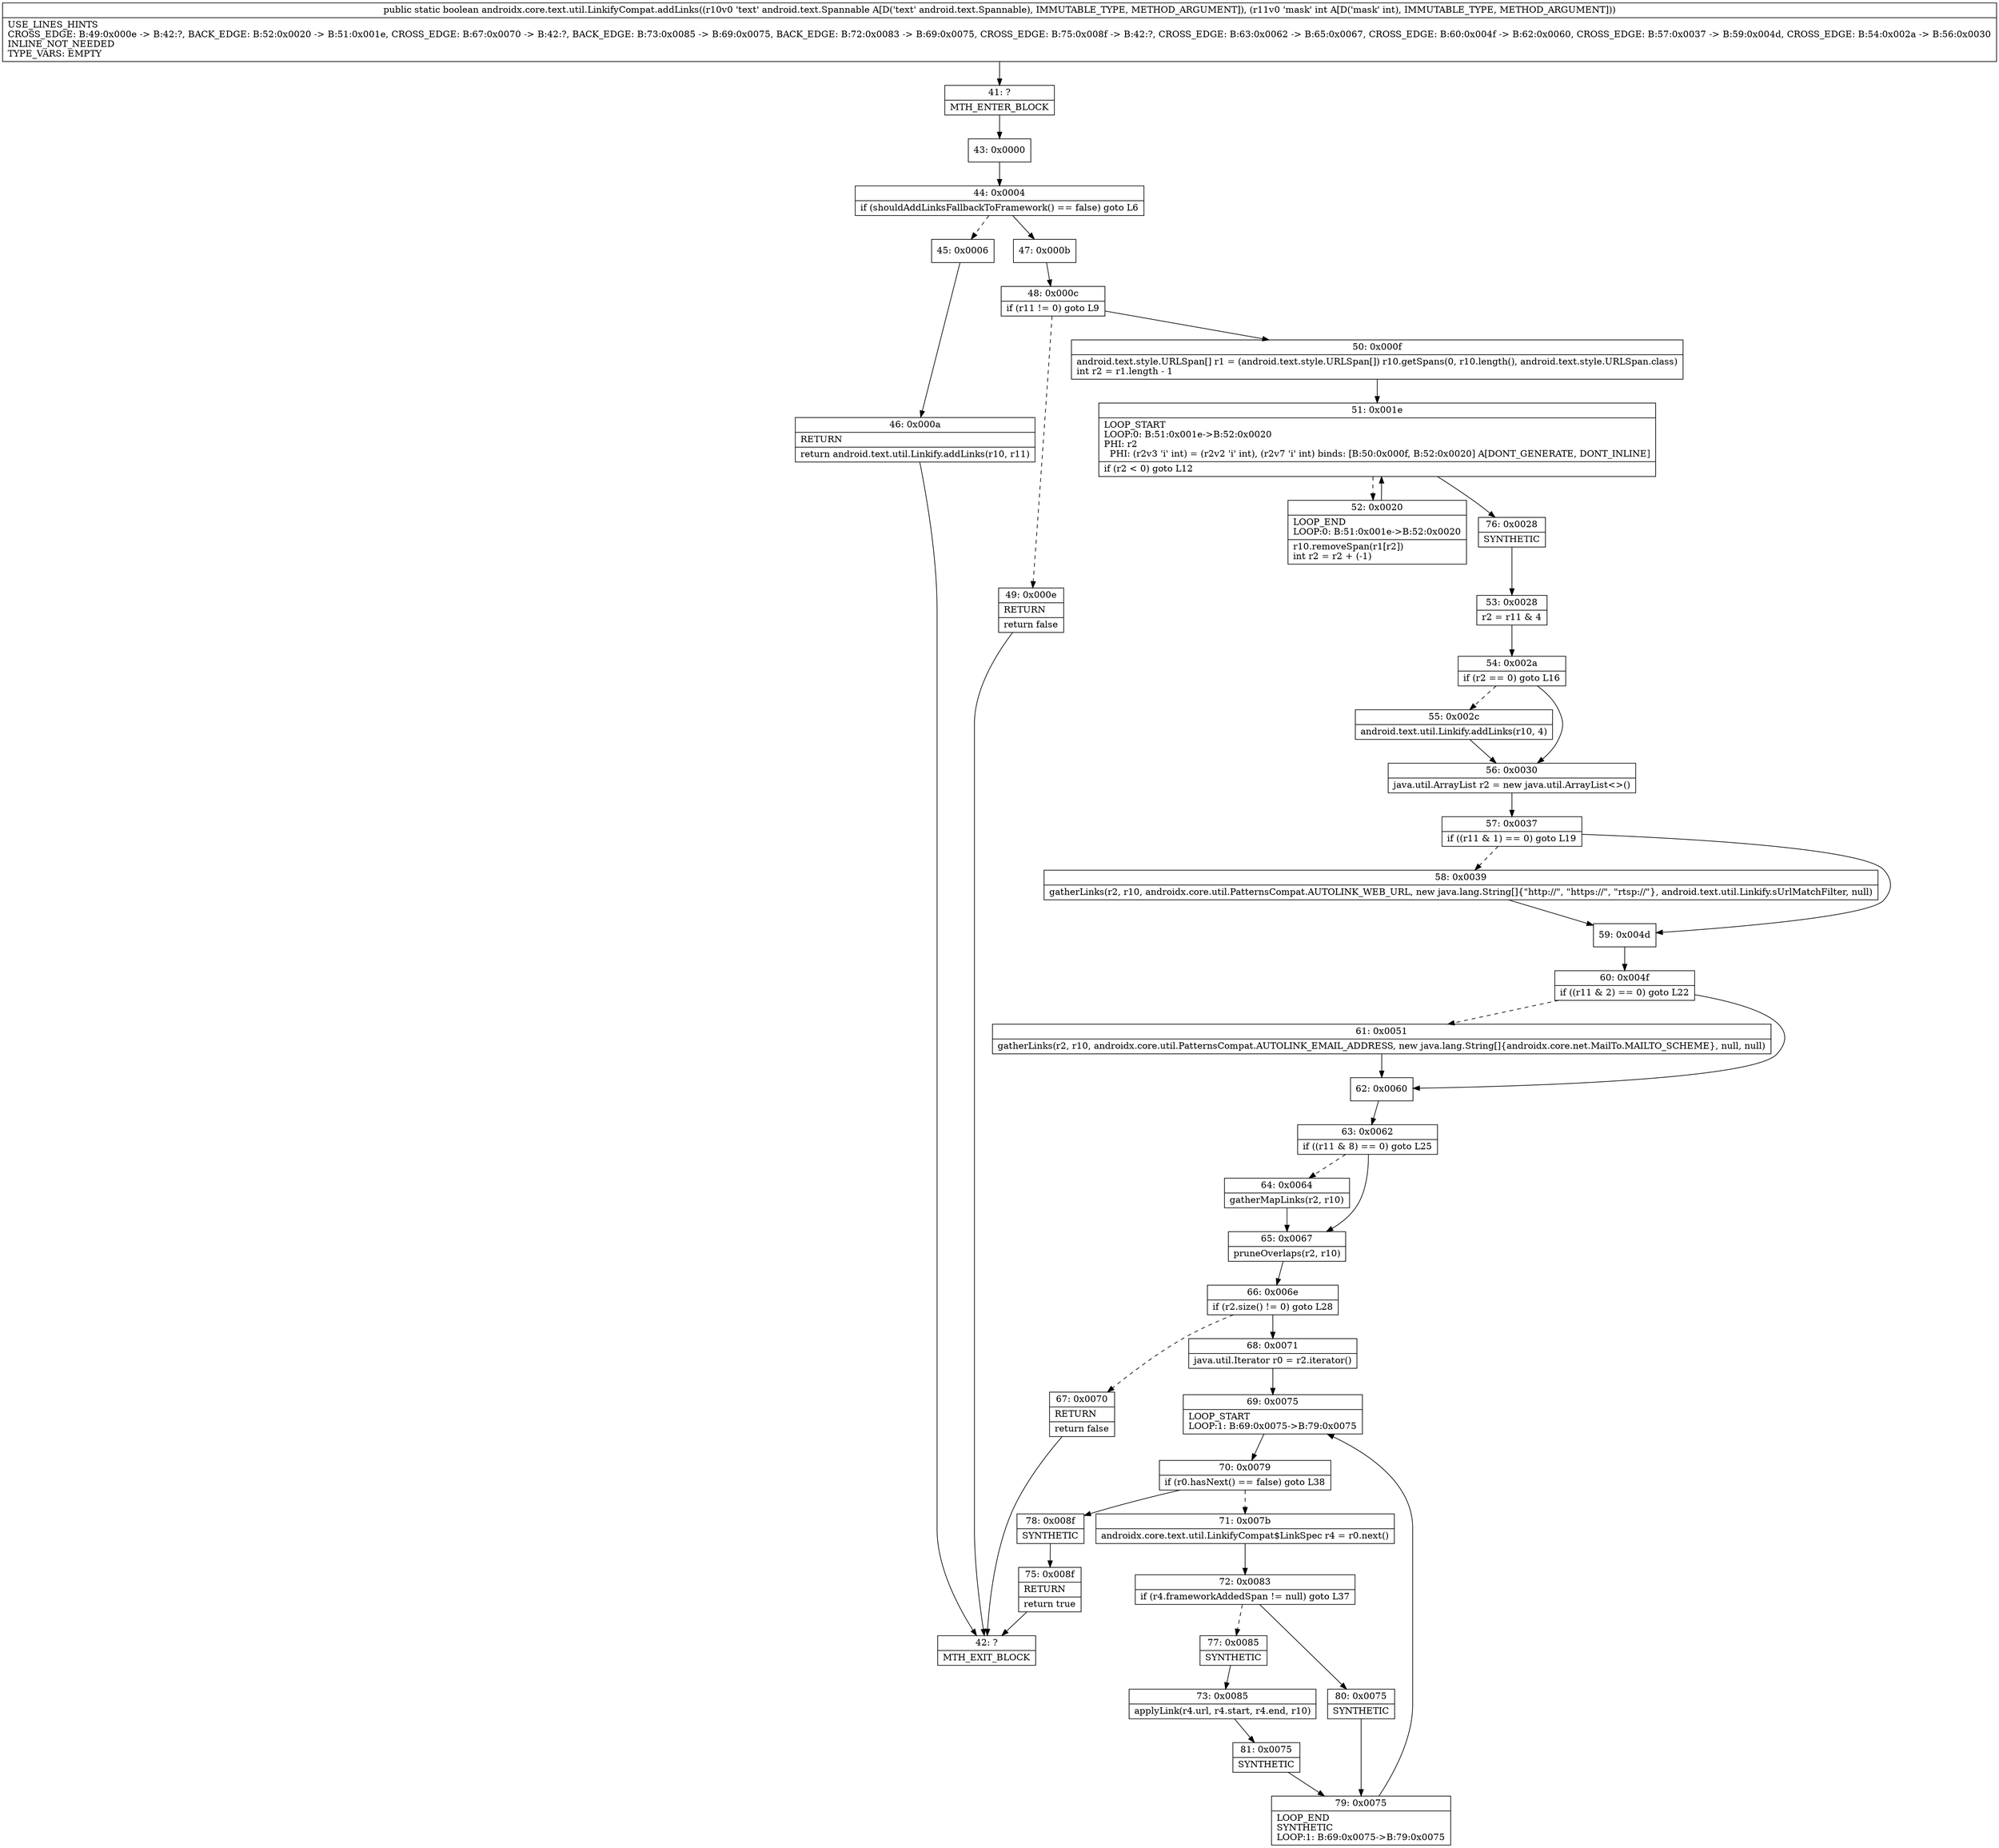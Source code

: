 digraph "CFG forandroidx.core.text.util.LinkifyCompat.addLinks(Landroid\/text\/Spannable;I)Z" {
Node_41 [shape=record,label="{41\:\ ?|MTH_ENTER_BLOCK\l}"];
Node_43 [shape=record,label="{43\:\ 0x0000}"];
Node_44 [shape=record,label="{44\:\ 0x0004|if (shouldAddLinksFallbackToFramework() == false) goto L6\l}"];
Node_45 [shape=record,label="{45\:\ 0x0006}"];
Node_46 [shape=record,label="{46\:\ 0x000a|RETURN\l|return android.text.util.Linkify.addLinks(r10, r11)\l}"];
Node_42 [shape=record,label="{42\:\ ?|MTH_EXIT_BLOCK\l}"];
Node_47 [shape=record,label="{47\:\ 0x000b}"];
Node_48 [shape=record,label="{48\:\ 0x000c|if (r11 != 0) goto L9\l}"];
Node_49 [shape=record,label="{49\:\ 0x000e|RETURN\l|return false\l}"];
Node_50 [shape=record,label="{50\:\ 0x000f|android.text.style.URLSpan[] r1 = (android.text.style.URLSpan[]) r10.getSpans(0, r10.length(), android.text.style.URLSpan.class)\lint r2 = r1.length \- 1\l}"];
Node_51 [shape=record,label="{51\:\ 0x001e|LOOP_START\lLOOP:0: B:51:0x001e\-\>B:52:0x0020\lPHI: r2 \l  PHI: (r2v3 'i' int) = (r2v2 'i' int), (r2v7 'i' int) binds: [B:50:0x000f, B:52:0x0020] A[DONT_GENERATE, DONT_INLINE]\l|if (r2 \< 0) goto L12\l}"];
Node_52 [shape=record,label="{52\:\ 0x0020|LOOP_END\lLOOP:0: B:51:0x001e\-\>B:52:0x0020\l|r10.removeSpan(r1[r2])\lint r2 = r2 + (\-1)\l}"];
Node_76 [shape=record,label="{76\:\ 0x0028|SYNTHETIC\l}"];
Node_53 [shape=record,label="{53\:\ 0x0028|r2 = r11 & 4\l}"];
Node_54 [shape=record,label="{54\:\ 0x002a|if (r2 == 0) goto L16\l}"];
Node_55 [shape=record,label="{55\:\ 0x002c|android.text.util.Linkify.addLinks(r10, 4)\l}"];
Node_56 [shape=record,label="{56\:\ 0x0030|java.util.ArrayList r2 = new java.util.ArrayList\<\>()\l}"];
Node_57 [shape=record,label="{57\:\ 0x0037|if ((r11 & 1) == 0) goto L19\l}"];
Node_58 [shape=record,label="{58\:\ 0x0039|gatherLinks(r2, r10, androidx.core.util.PatternsCompat.AUTOLINK_WEB_URL, new java.lang.String[]\{\"http:\/\/\", \"https:\/\/\", \"rtsp:\/\/\"\}, android.text.util.Linkify.sUrlMatchFilter, null)\l}"];
Node_59 [shape=record,label="{59\:\ 0x004d}"];
Node_60 [shape=record,label="{60\:\ 0x004f|if ((r11 & 2) == 0) goto L22\l}"];
Node_61 [shape=record,label="{61\:\ 0x0051|gatherLinks(r2, r10, androidx.core.util.PatternsCompat.AUTOLINK_EMAIL_ADDRESS, new java.lang.String[]\{androidx.core.net.MailTo.MAILTO_SCHEME\}, null, null)\l}"];
Node_62 [shape=record,label="{62\:\ 0x0060}"];
Node_63 [shape=record,label="{63\:\ 0x0062|if ((r11 & 8) == 0) goto L25\l}"];
Node_64 [shape=record,label="{64\:\ 0x0064|gatherMapLinks(r2, r10)\l}"];
Node_65 [shape=record,label="{65\:\ 0x0067|pruneOverlaps(r2, r10)\l}"];
Node_66 [shape=record,label="{66\:\ 0x006e|if (r2.size() != 0) goto L28\l}"];
Node_67 [shape=record,label="{67\:\ 0x0070|RETURN\l|return false\l}"];
Node_68 [shape=record,label="{68\:\ 0x0071|java.util.Iterator r0 = r2.iterator()\l}"];
Node_69 [shape=record,label="{69\:\ 0x0075|LOOP_START\lLOOP:1: B:69:0x0075\-\>B:79:0x0075\l}"];
Node_70 [shape=record,label="{70\:\ 0x0079|if (r0.hasNext() == false) goto L38\l}"];
Node_71 [shape=record,label="{71\:\ 0x007b|androidx.core.text.util.LinkifyCompat$LinkSpec r4 = r0.next()\l}"];
Node_72 [shape=record,label="{72\:\ 0x0083|if (r4.frameworkAddedSpan != null) goto L37\l}"];
Node_77 [shape=record,label="{77\:\ 0x0085|SYNTHETIC\l}"];
Node_73 [shape=record,label="{73\:\ 0x0085|applyLink(r4.url, r4.start, r4.end, r10)\l}"];
Node_81 [shape=record,label="{81\:\ 0x0075|SYNTHETIC\l}"];
Node_79 [shape=record,label="{79\:\ 0x0075|LOOP_END\lSYNTHETIC\lLOOP:1: B:69:0x0075\-\>B:79:0x0075\l}"];
Node_80 [shape=record,label="{80\:\ 0x0075|SYNTHETIC\l}"];
Node_78 [shape=record,label="{78\:\ 0x008f|SYNTHETIC\l}"];
Node_75 [shape=record,label="{75\:\ 0x008f|RETURN\l|return true\l}"];
MethodNode[shape=record,label="{public static boolean androidx.core.text.util.LinkifyCompat.addLinks((r10v0 'text' android.text.Spannable A[D('text' android.text.Spannable), IMMUTABLE_TYPE, METHOD_ARGUMENT]), (r11v0 'mask' int A[D('mask' int), IMMUTABLE_TYPE, METHOD_ARGUMENT]))  | USE_LINES_HINTS\lCROSS_EDGE: B:49:0x000e \-\> B:42:?, BACK_EDGE: B:52:0x0020 \-\> B:51:0x001e, CROSS_EDGE: B:67:0x0070 \-\> B:42:?, BACK_EDGE: B:73:0x0085 \-\> B:69:0x0075, BACK_EDGE: B:72:0x0083 \-\> B:69:0x0075, CROSS_EDGE: B:75:0x008f \-\> B:42:?, CROSS_EDGE: B:63:0x0062 \-\> B:65:0x0067, CROSS_EDGE: B:60:0x004f \-\> B:62:0x0060, CROSS_EDGE: B:57:0x0037 \-\> B:59:0x004d, CROSS_EDGE: B:54:0x002a \-\> B:56:0x0030\lINLINE_NOT_NEEDED\lTYPE_VARS: EMPTY\l}"];
MethodNode -> Node_41;Node_41 -> Node_43;
Node_43 -> Node_44;
Node_44 -> Node_45[style=dashed];
Node_44 -> Node_47;
Node_45 -> Node_46;
Node_46 -> Node_42;
Node_47 -> Node_48;
Node_48 -> Node_49[style=dashed];
Node_48 -> Node_50;
Node_49 -> Node_42;
Node_50 -> Node_51;
Node_51 -> Node_52[style=dashed];
Node_51 -> Node_76;
Node_52 -> Node_51;
Node_76 -> Node_53;
Node_53 -> Node_54;
Node_54 -> Node_55[style=dashed];
Node_54 -> Node_56;
Node_55 -> Node_56;
Node_56 -> Node_57;
Node_57 -> Node_58[style=dashed];
Node_57 -> Node_59;
Node_58 -> Node_59;
Node_59 -> Node_60;
Node_60 -> Node_61[style=dashed];
Node_60 -> Node_62;
Node_61 -> Node_62;
Node_62 -> Node_63;
Node_63 -> Node_64[style=dashed];
Node_63 -> Node_65;
Node_64 -> Node_65;
Node_65 -> Node_66;
Node_66 -> Node_67[style=dashed];
Node_66 -> Node_68;
Node_67 -> Node_42;
Node_68 -> Node_69;
Node_69 -> Node_70;
Node_70 -> Node_71[style=dashed];
Node_70 -> Node_78;
Node_71 -> Node_72;
Node_72 -> Node_77[style=dashed];
Node_72 -> Node_80;
Node_77 -> Node_73;
Node_73 -> Node_81;
Node_81 -> Node_79;
Node_79 -> Node_69;
Node_80 -> Node_79;
Node_78 -> Node_75;
Node_75 -> Node_42;
}

